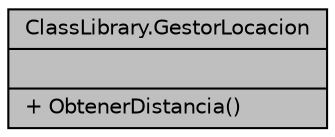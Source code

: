 digraph "ClassLibrary.GestorLocacion"
{
 // INTERACTIVE_SVG=YES
 // LATEX_PDF_SIZE
  edge [fontname="Helvetica",fontsize="10",labelfontname="Helvetica",labelfontsize="10"];
  node [fontname="Helvetica",fontsize="10",shape=record];
  Node1 [label="{ClassLibrary.GestorLocacion\n||+ ObtenerDistancia()\l}",height=0.2,width=0.4,color="black", fillcolor="grey75", style="filled", fontcolor="black",tooltip="Patrones y principios utilizados en esta clase: Expert conocer la informacion de las ubicaciones a la..."];
}
